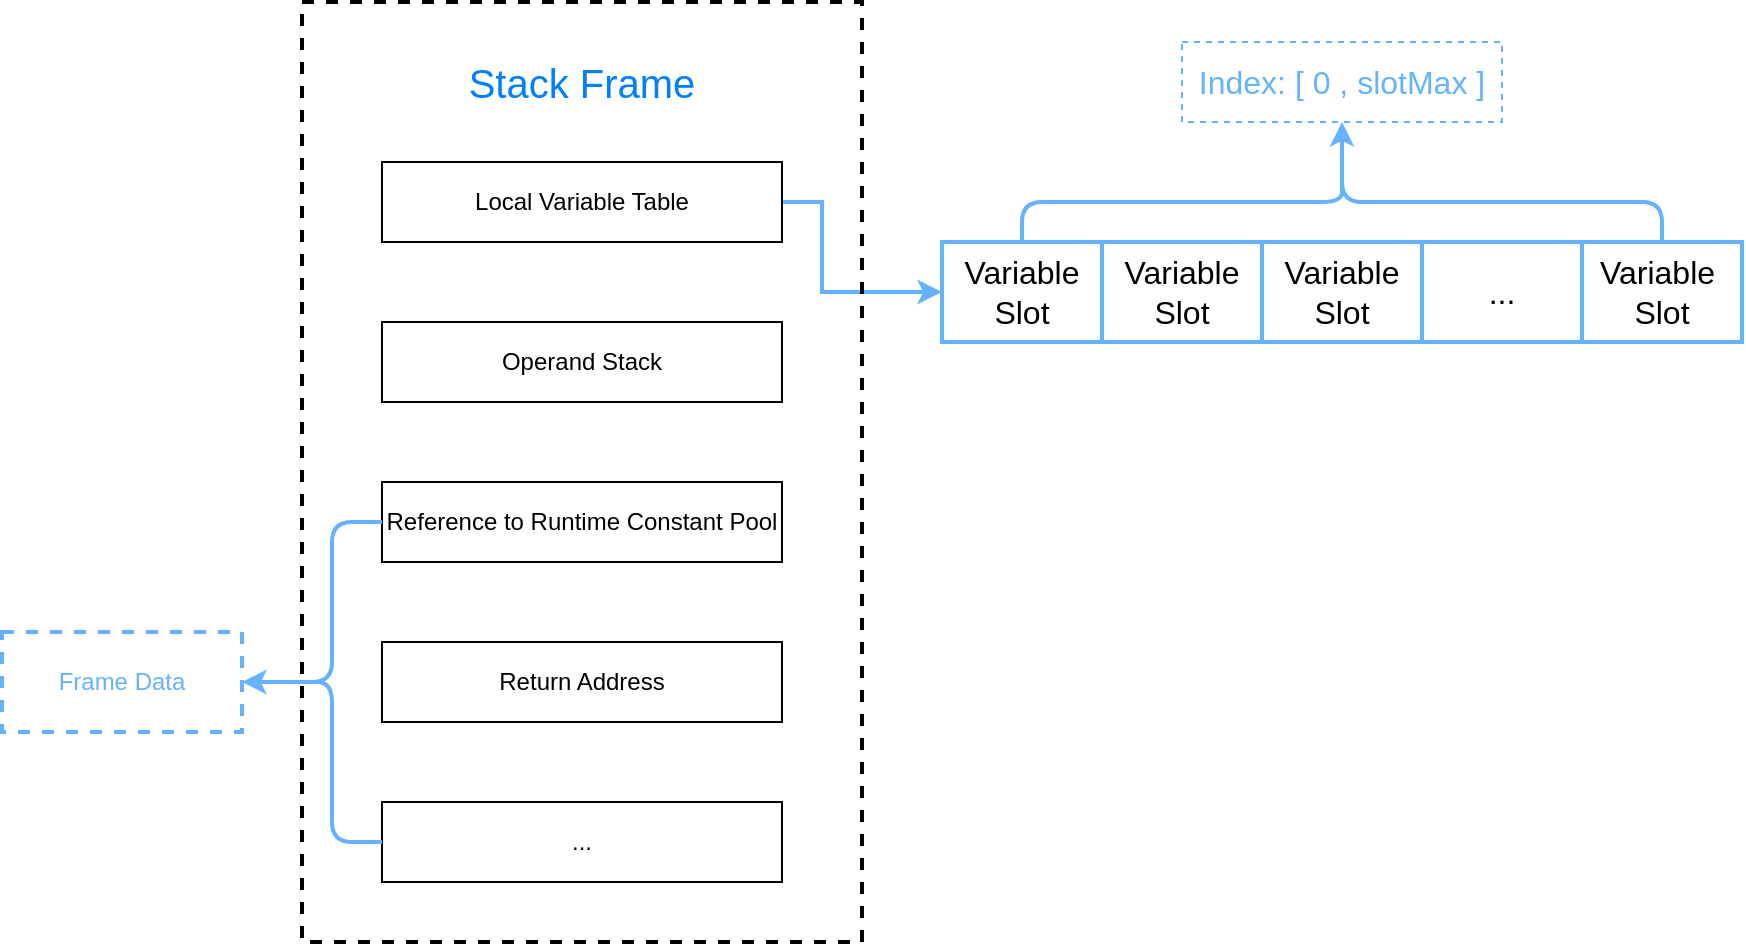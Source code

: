 <mxfile version="14.2.6" type="github">
  <diagram id="aisGvC7B8q78lVo-NEPC" name="Page-1">
    <mxGraphModel dx="2066" dy="1106" grid="1" gridSize="10" guides="1" tooltips="1" connect="1" arrows="1" fold="1" page="1" pageScale="1" pageWidth="1169" pageHeight="827" math="0" shadow="0">
      <root>
        <mxCell id="0" />
        <mxCell id="1" parent="0" />
        <mxCell id="FMwujlGAhhQHbIVf7Efx-24" style="edgeStyle=orthogonalEdgeStyle;rounded=0;orthogonalLoop=1;jettySize=auto;html=1;exitX=1;exitY=0.5;exitDx=0;exitDy=0;strokeColor=#66B2FF;strokeWidth=2;entryX=0;entryY=0.5;entryDx=0;entryDy=0;" edge="1" parent="1" source="FMwujlGAhhQHbIVf7Efx-1" target="FMwujlGAhhQHbIVf7Efx-12">
          <mxGeometry relative="1" as="geometry">
            <mxPoint x="680" y="200" as="targetPoint" />
            <Array as="points">
              <mxPoint x="620" y="220" />
              <mxPoint x="620" y="265" />
            </Array>
          </mxGeometry>
        </mxCell>
        <mxCell id="FMwujlGAhhQHbIVf7Efx-1" value="Local Variable Table" style="rounded=0;whiteSpace=wrap;html=1;" vertex="1" parent="1">
          <mxGeometry x="400" y="200" width="200" height="40" as="geometry" />
        </mxCell>
        <mxCell id="FMwujlGAhhQHbIVf7Efx-2" value="Operand Stack" style="rounded=0;whiteSpace=wrap;html=1;" vertex="1" parent="1">
          <mxGeometry x="400" y="280" width="200" height="40" as="geometry" />
        </mxCell>
        <mxCell id="FMwujlGAhhQHbIVf7Efx-3" value="Reference to Runtime Constant Pool" style="rounded=0;whiteSpace=wrap;html=1;" vertex="1" parent="1">
          <mxGeometry x="400" y="360" width="200" height="40" as="geometry" />
        </mxCell>
        <mxCell id="FMwujlGAhhQHbIVf7Efx-4" value="Return Address" style="rounded=0;whiteSpace=wrap;html=1;" vertex="1" parent="1">
          <mxGeometry x="400" y="440" width="200" height="40" as="geometry" />
        </mxCell>
        <mxCell id="FMwujlGAhhQHbIVf7Efx-6" value="..." style="rounded=0;whiteSpace=wrap;html=1;" vertex="1" parent="1">
          <mxGeometry x="400" y="520" width="200" height="40" as="geometry" />
        </mxCell>
        <mxCell id="FMwujlGAhhQHbIVf7Efx-11" style="edgeStyle=orthogonalEdgeStyle;rounded=0;orthogonalLoop=1;jettySize=auto;html=1;exitX=0.1;exitY=0.5;exitDx=0;exitDy=0;exitPerimeter=0;entryX=1;entryY=0.5;entryDx=0;entryDy=0;strokeWidth=2;strokeColor=#66B2FF;" edge="1" parent="1" source="FMwujlGAhhQHbIVf7Efx-7" target="FMwujlGAhhQHbIVf7Efx-8">
          <mxGeometry relative="1" as="geometry" />
        </mxCell>
        <mxCell id="FMwujlGAhhQHbIVf7Efx-7" value="" style="shape=curlyBracket;whiteSpace=wrap;html=1;rounded=1;size=0.5;strokeColor=#66B2FF;strokeWidth=2;" vertex="1" parent="1">
          <mxGeometry x="350" y="380" width="50" height="160" as="geometry" />
        </mxCell>
        <mxCell id="FMwujlGAhhQHbIVf7Efx-8" value="&lt;font color=&quot;#66b2ff&quot;&gt;Frame Data&lt;/font&gt;" style="text;html=1;fillColor=none;align=center;verticalAlign=middle;whiteSpace=wrap;rounded=0;dashed=1;strokeColor=#66B2FF;strokeWidth=2;" vertex="1" parent="1">
          <mxGeometry x="210" y="435" width="120" height="50" as="geometry" />
        </mxCell>
        <mxCell id="FMwujlGAhhQHbIVf7Efx-9" value="" style="rounded=0;whiteSpace=wrap;html=1;strokeWidth=2;fillColor=none;dashed=1;" vertex="1" parent="1">
          <mxGeometry x="360" y="120" width="280" height="470" as="geometry" />
        </mxCell>
        <mxCell id="FMwujlGAhhQHbIVf7Efx-10" value="&lt;font style=&quot;font-size: 20px&quot; color=&quot;#007fff&quot;&gt;Stack Frame&lt;/font&gt;" style="text;html=1;strokeColor=none;fillColor=none;align=center;verticalAlign=middle;whiteSpace=wrap;rounded=0;dashed=1;" vertex="1" parent="1">
          <mxGeometry x="400" y="140" width="200" height="40" as="geometry" />
        </mxCell>
        <mxCell id="FMwujlGAhhQHbIVf7Efx-12" value="&lt;font style=&quot;font-size: 16px&quot;&gt;Variable &lt;br&gt;Slot&lt;/font&gt;" style="rounded=0;whiteSpace=wrap;html=1;strokeColor=#66B2FF;strokeWidth=2;fillColor=none;" vertex="1" parent="1">
          <mxGeometry x="680" y="240" width="80" height="50" as="geometry" />
        </mxCell>
        <mxCell id="FMwujlGAhhQHbIVf7Efx-14" value="&lt;font style=&quot;font-size: 16px&quot;&gt;Variable &lt;br&gt;Slot&lt;/font&gt;" style="rounded=0;whiteSpace=wrap;html=1;strokeColor=#66B2FF;strokeWidth=2;fillColor=none;" vertex="1" parent="1">
          <mxGeometry x="760" y="240" width="80" height="50" as="geometry" />
        </mxCell>
        <mxCell id="FMwujlGAhhQHbIVf7Efx-15" value="&lt;font style=&quot;font-size: 16px&quot;&gt;Variable &lt;br&gt;Slot&lt;/font&gt;" style="rounded=0;whiteSpace=wrap;html=1;strokeColor=#66B2FF;strokeWidth=2;fillColor=none;" vertex="1" parent="1">
          <mxGeometry x="840" y="240" width="80" height="50" as="geometry" />
        </mxCell>
        <mxCell id="FMwujlGAhhQHbIVf7Efx-16" value="&lt;span style=&quot;font-size: 16px&quot;&gt;...&lt;/span&gt;" style="rounded=0;whiteSpace=wrap;html=1;strokeColor=#66B2FF;strokeWidth=2;fillColor=none;" vertex="1" parent="1">
          <mxGeometry x="920" y="240" width="80" height="50" as="geometry" />
        </mxCell>
        <mxCell id="FMwujlGAhhQHbIVf7Efx-17" value="&lt;span style=&quot;font-size: 16px&quot;&gt;Variable&amp;nbsp;&lt;/span&gt;&lt;br style=&quot;font-size: 16px&quot;&gt;&lt;span style=&quot;font-size: 16px&quot;&gt;Slot&lt;/span&gt;" style="rounded=0;whiteSpace=wrap;html=1;strokeColor=#66B2FF;strokeWidth=2;fillColor=none;" vertex="1" parent="1">
          <mxGeometry x="1000" y="240" width="80" height="50" as="geometry" />
        </mxCell>
        <mxCell id="FMwujlGAhhQHbIVf7Efx-20" value="&lt;font style=&quot;font-size: 16px&quot; color=&quot;#66b2ff&quot;&gt;Index: [ 0 , slotMax ]&lt;/font&gt;" style="text;html=1;fillColor=none;align=center;verticalAlign=middle;whiteSpace=wrap;rounded=0;dashed=1;strokeColor=#66B2FF;" vertex="1" parent="1">
          <mxGeometry x="800" y="140" width="160" height="40" as="geometry" />
        </mxCell>
        <mxCell id="FMwujlGAhhQHbIVf7Efx-26" style="edgeStyle=orthogonalEdgeStyle;rounded=0;orthogonalLoop=1;jettySize=auto;html=1;exitX=0.1;exitY=0.5;exitDx=0;exitDy=0;exitPerimeter=0;strokeColor=#66B2FF;strokeWidth=2;" edge="1" parent="1" source="FMwujlGAhhQHbIVf7Efx-25">
          <mxGeometry relative="1" as="geometry">
            <mxPoint x="880" y="180" as="targetPoint" />
          </mxGeometry>
        </mxCell>
        <mxCell id="FMwujlGAhhQHbIVf7Efx-25" value="" style="shape=curlyBracket;whiteSpace=wrap;html=1;rounded=1;strokeColor=#66B2FF;strokeWidth=2;fillColor=none;direction=south;" vertex="1" parent="1">
          <mxGeometry x="720" y="200" width="320" height="40" as="geometry" />
        </mxCell>
      </root>
    </mxGraphModel>
  </diagram>
</mxfile>
